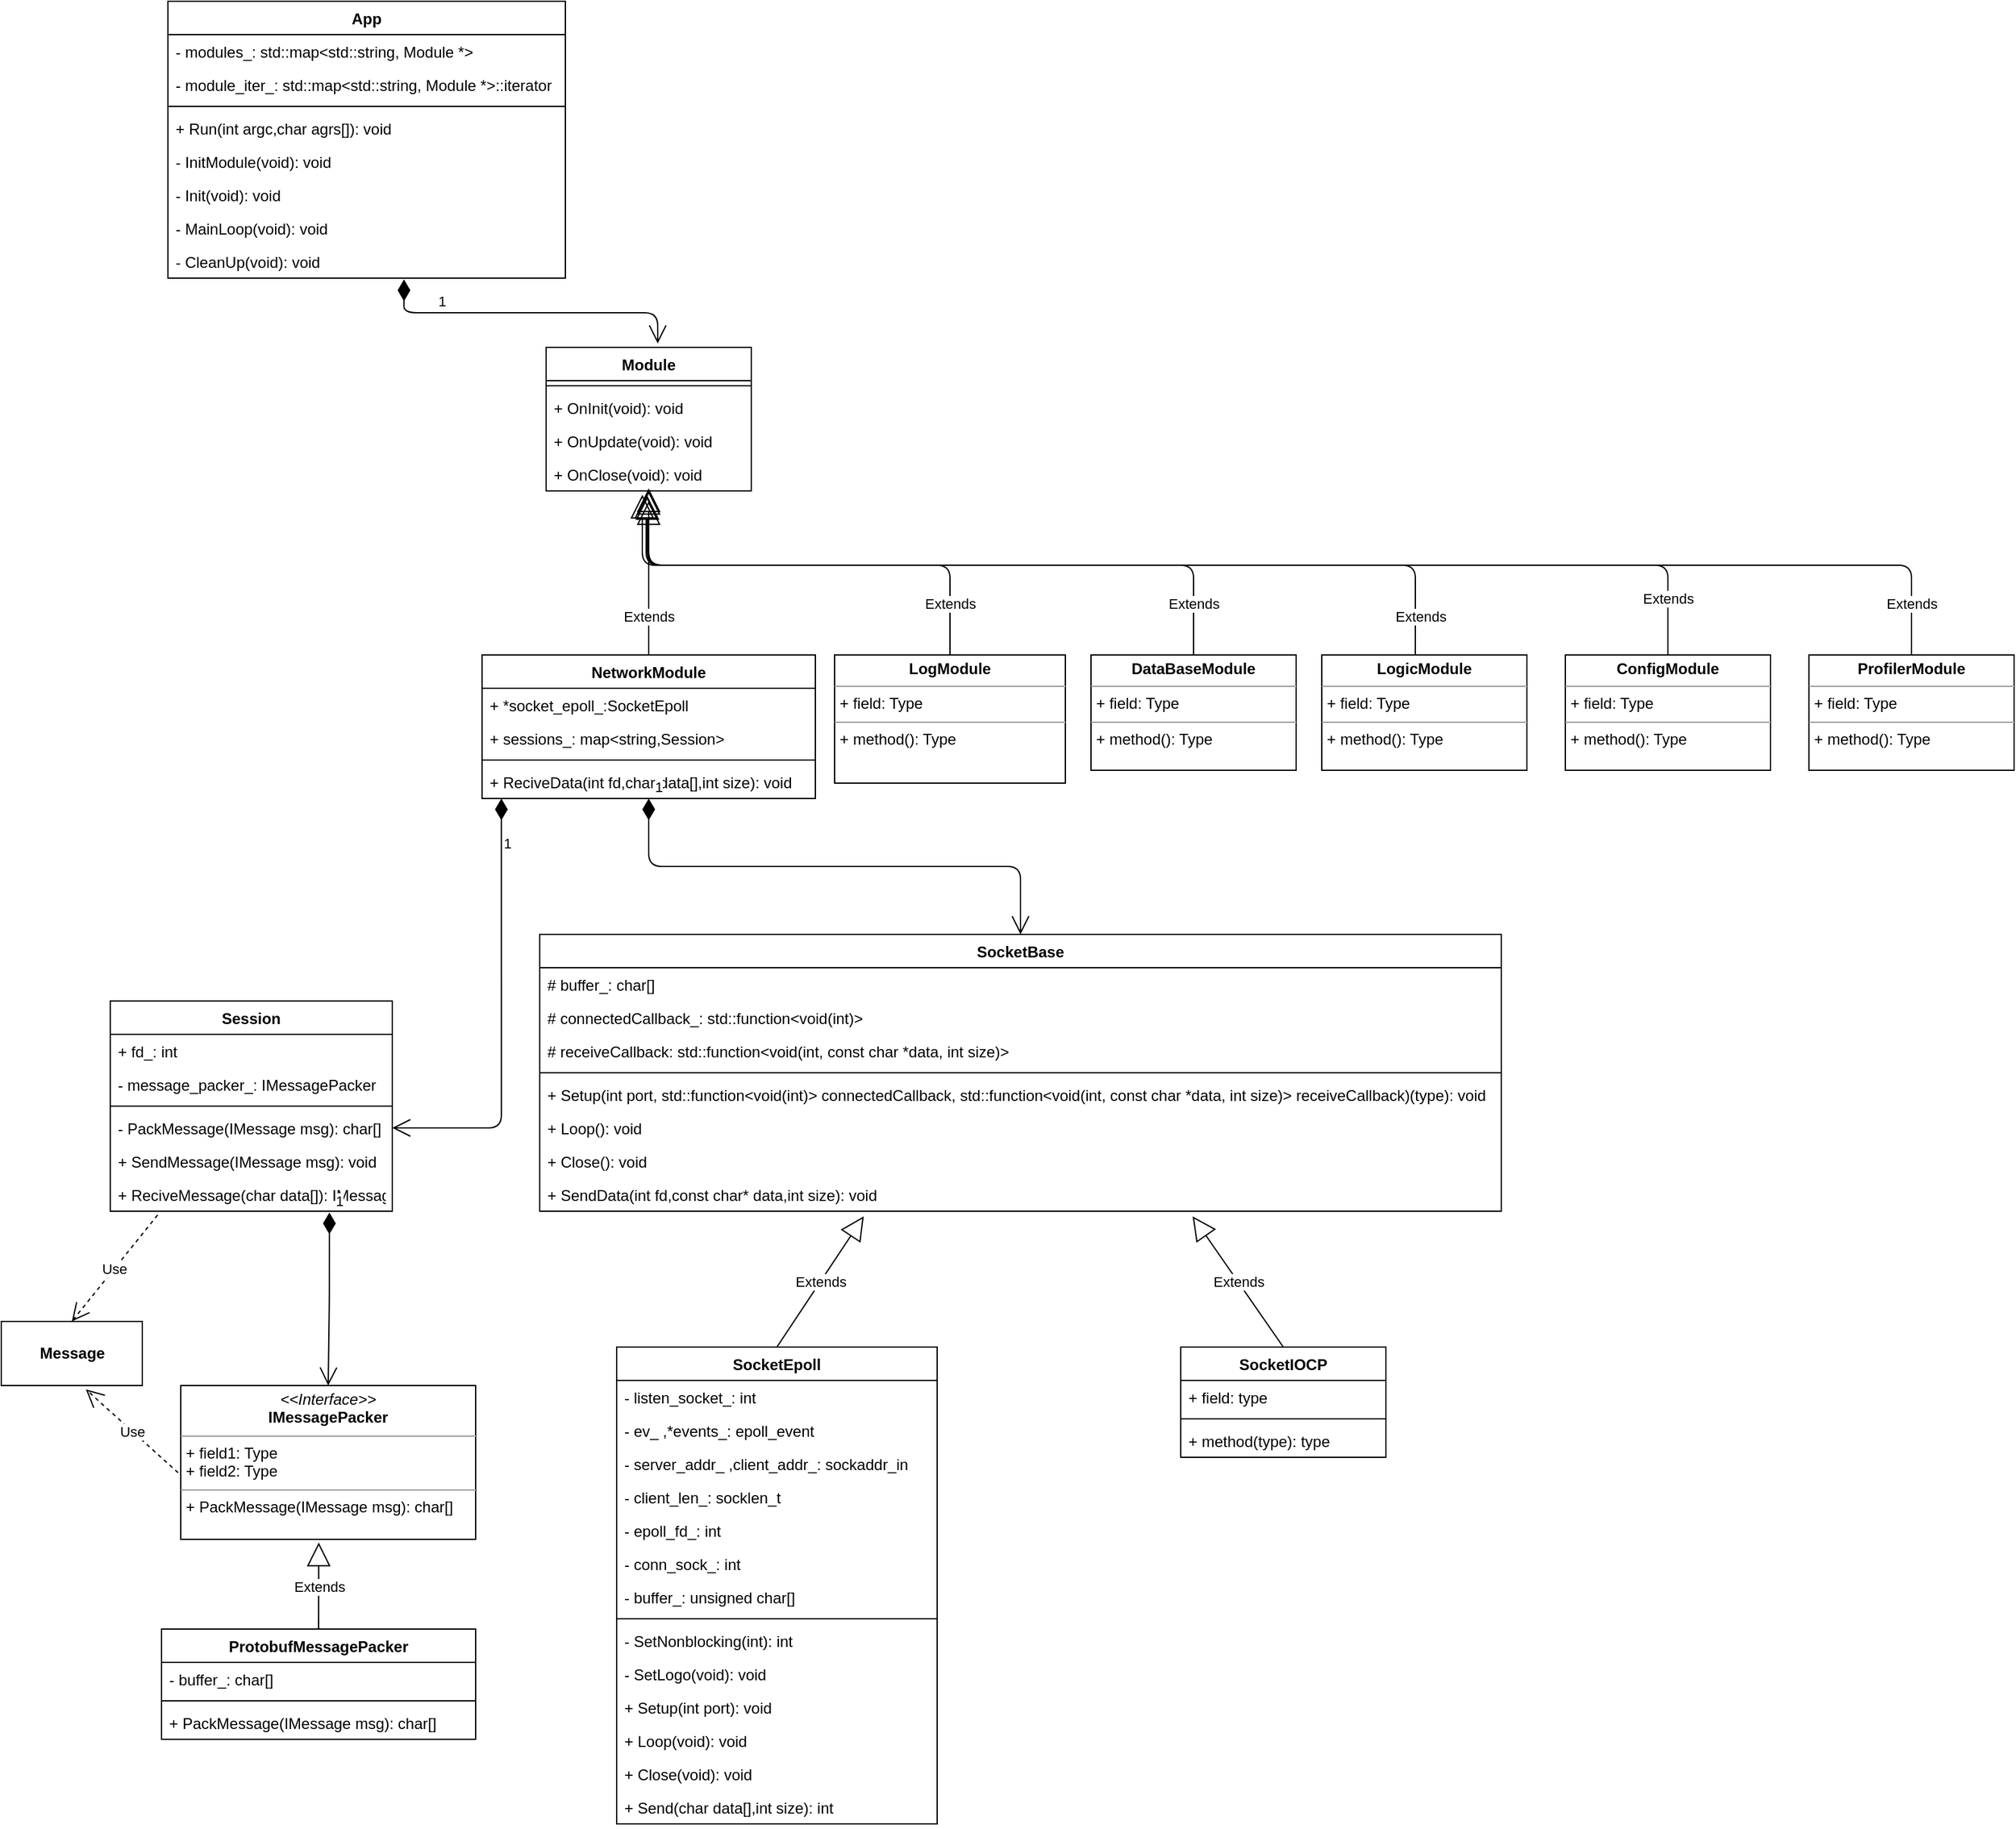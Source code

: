 <mxfile version="12.7.0" type="device" pages="2"><diagram id="f5OcQ_Kw0LlxEb-zgSvm" name="第 1 页"><mxGraphModel dx="1422" dy="750" grid="1" gridSize="10" guides="1" tooltips="1" connect="1" arrows="1" fold="1" page="1" pageScale="1" pageWidth="3300" pageHeight="4681" math="0" shadow="0"><root><mxCell id="0"/><mxCell id="1" parent="0"/><mxCell id="JoqMdwuSO7_JQY4rTQkl-5" value="Module" style="swimlane;fontStyle=1;align=center;verticalAlign=top;childLayout=stackLayout;horizontal=1;startSize=26;horizontalStack=0;resizeParent=1;resizeParentMax=0;resizeLast=0;collapsible=1;marginBottom=0;" parent="1" vertex="1"><mxGeometry x="535" y="290" width="160" height="112" as="geometry"/></mxCell><mxCell id="JoqMdwuSO7_JQY4rTQkl-7" value="" style="line;strokeWidth=1;fillColor=none;align=left;verticalAlign=middle;spacingTop=-1;spacingLeft=3;spacingRight=3;rotatable=0;labelPosition=right;points=[];portConstraint=eastwest;" parent="JoqMdwuSO7_JQY4rTQkl-5" vertex="1"><mxGeometry y="26" width="160" height="8" as="geometry"/></mxCell><mxCell id="JoqMdwuSO7_JQY4rTQkl-8" value="+ OnInit(void): void" style="text;strokeColor=none;fillColor=none;align=left;verticalAlign=top;spacingLeft=4;spacingRight=4;overflow=hidden;rotatable=0;points=[[0,0.5],[1,0.5]];portConstraint=eastwest;" parent="JoqMdwuSO7_JQY4rTQkl-5" vertex="1"><mxGeometry y="34" width="160" height="26" as="geometry"/></mxCell><mxCell id="JoqMdwuSO7_JQY4rTQkl-9" value="+ OnUpdate(void): void" style="text;strokeColor=none;fillColor=none;align=left;verticalAlign=top;spacingLeft=4;spacingRight=4;overflow=hidden;rotatable=0;points=[[0,0.5],[1,0.5]];portConstraint=eastwest;" parent="JoqMdwuSO7_JQY4rTQkl-5" vertex="1"><mxGeometry y="60" width="160" height="26" as="geometry"/></mxCell><mxCell id="JoqMdwuSO7_JQY4rTQkl-10" value="+ OnClose(void): void" style="text;strokeColor=none;fillColor=none;align=left;verticalAlign=top;spacingLeft=4;spacingRight=4;overflow=hidden;rotatable=0;points=[[0,0.5],[1,0.5]];portConstraint=eastwest;" parent="JoqMdwuSO7_JQY4rTQkl-5" vertex="1"><mxGeometry y="86" width="160" height="26" as="geometry"/></mxCell><mxCell id="JoqMdwuSO7_JQY4rTQkl-18" value="NetworkModule" style="swimlane;fontStyle=1;align=center;verticalAlign=top;childLayout=stackLayout;horizontal=1;startSize=26;horizontalStack=0;resizeParent=1;resizeParentMax=0;resizeLast=0;collapsible=1;marginBottom=0;" parent="1" vertex="1"><mxGeometry x="485" y="530" width="260" height="112" as="geometry"><mxRectangle x="320" y="290" width="120" height="26" as="alternateBounds"/></mxGeometry></mxCell><mxCell id="JoqMdwuSO7_JQY4rTQkl-26" value="+ *socket_epoll_:SocketEpoll" style="text;strokeColor=none;fillColor=none;align=left;verticalAlign=top;spacingLeft=4;spacingRight=4;overflow=hidden;rotatable=0;points=[[0,0.5],[1,0.5]];portConstraint=eastwest;" parent="JoqMdwuSO7_JQY4rTQkl-18" vertex="1"><mxGeometry y="26" width="260" height="26" as="geometry"/></mxCell><mxCell id="JoqMdwuSO7_JQY4rTQkl-19" value="+ sessions_: map&lt;string,Session&gt;" style="text;strokeColor=none;fillColor=none;align=left;verticalAlign=top;spacingLeft=4;spacingRight=4;overflow=hidden;rotatable=0;points=[[0,0.5],[1,0.5]];portConstraint=eastwest;" parent="JoqMdwuSO7_JQY4rTQkl-18" vertex="1"><mxGeometry y="52" width="260" height="26" as="geometry"/></mxCell><mxCell id="JoqMdwuSO7_JQY4rTQkl-20" value="" style="line;strokeWidth=1;fillColor=none;align=left;verticalAlign=middle;spacingTop=-1;spacingLeft=3;spacingRight=3;rotatable=0;labelPosition=right;points=[];portConstraint=eastwest;" parent="JoqMdwuSO7_JQY4rTQkl-18" vertex="1"><mxGeometry y="78" width="260" height="8" as="geometry"/></mxCell><mxCell id="JoqMdwuSO7_JQY4rTQkl-21" value="+ ReciveData(int fd,char data[],int size): void" style="text;strokeColor=none;fillColor=none;align=left;verticalAlign=top;spacingLeft=4;spacingRight=4;overflow=hidden;rotatable=0;points=[[0,0.5],[1,0.5]];portConstraint=eastwest;" parent="JoqMdwuSO7_JQY4rTQkl-18" vertex="1"><mxGeometry y="86" width="260" height="26" as="geometry"/></mxCell><mxCell id="JoqMdwuSO7_JQY4rTQkl-25" value="Extends" style="endArrow=block;endSize=16;endFill=0;html=1;entryX=0.5;entryY=1;entryDx=0;entryDy=0;exitX=0.5;exitY=0;exitDx=0;exitDy=0;" parent="1" source="JoqMdwuSO7_JQY4rTQkl-18" target="JoqMdwuSO7_JQY4rTQkl-5" edge="1"><mxGeometry x="-0.531" width="160" relative="1" as="geometry"><mxPoint x="410" y="470" as="sourcePoint"/><mxPoint x="570" y="470" as="targetPoint"/><mxPoint as="offset"/></mxGeometry></mxCell><mxCell id="JoqMdwuSO7_JQY4rTQkl-27" value="&lt;b&gt;Message&lt;/b&gt;" style="html=1;" parent="1" vertex="1"><mxGeometry x="110" y="1050" width="110" height="50" as="geometry"/></mxCell><mxCell id="JoqMdwuSO7_JQY4rTQkl-29" value="Session" style="swimlane;fontStyle=1;align=center;verticalAlign=top;childLayout=stackLayout;horizontal=1;startSize=26;horizontalStack=0;resizeParent=1;resizeParentMax=0;resizeLast=0;collapsible=1;marginBottom=0;" parent="1" vertex="1"><mxGeometry x="195" y="800" width="220" height="164" as="geometry"/></mxCell><mxCell id="JoqMdwuSO7_JQY4rTQkl-52" value="+ fd_: int" style="text;strokeColor=none;fillColor=none;align=left;verticalAlign=top;spacingLeft=4;spacingRight=4;overflow=hidden;rotatable=0;points=[[0,0.5],[1,0.5]];portConstraint=eastwest;" parent="JoqMdwuSO7_JQY4rTQkl-29" vertex="1"><mxGeometry y="26" width="220" height="26" as="geometry"/></mxCell><mxCell id="JoqMdwuSO7_JQY4rTQkl-30" value="- message_packer_: IMessagePacker" style="text;strokeColor=none;fillColor=none;align=left;verticalAlign=top;spacingLeft=4;spacingRight=4;overflow=hidden;rotatable=0;points=[[0,0.5],[1,0.5]];portConstraint=eastwest;" parent="JoqMdwuSO7_JQY4rTQkl-29" vertex="1"><mxGeometry y="52" width="220" height="26" as="geometry"/></mxCell><mxCell id="JoqMdwuSO7_JQY4rTQkl-31" value="" style="line;strokeWidth=1;fillColor=none;align=left;verticalAlign=middle;spacingTop=-1;spacingLeft=3;spacingRight=3;rotatable=0;labelPosition=right;points=[];portConstraint=eastwest;" parent="JoqMdwuSO7_JQY4rTQkl-29" vertex="1"><mxGeometry y="78" width="220" height="8" as="geometry"/></mxCell><mxCell id="JoqMdwuSO7_JQY4rTQkl-32" value="- PackMessage(IMessage msg): char[]" style="text;strokeColor=none;fillColor=none;align=left;verticalAlign=top;spacingLeft=4;spacingRight=4;overflow=hidden;rotatable=0;points=[[0,0.5],[1,0.5]];portConstraint=eastwest;" parent="JoqMdwuSO7_JQY4rTQkl-29" vertex="1"><mxGeometry y="86" width="220" height="26" as="geometry"/></mxCell><mxCell id="JoqMdwuSO7_JQY4rTQkl-46" value="+ SendMessage(IMessage msg): void" style="text;strokeColor=none;fillColor=none;align=left;verticalAlign=top;spacingLeft=4;spacingRight=4;overflow=hidden;rotatable=0;points=[[0,0.5],[1,0.5]];portConstraint=eastwest;" parent="JoqMdwuSO7_JQY4rTQkl-29" vertex="1"><mxGeometry y="112" width="220" height="26" as="geometry"/></mxCell><mxCell id="JoqMdwuSO7_JQY4rTQkl-47" value="+ ReciveMessage(char data[]): IMessage" style="text;strokeColor=none;fillColor=none;align=left;verticalAlign=top;spacingLeft=4;spacingRight=4;overflow=hidden;rotatable=0;points=[[0,0.5],[1,0.5]];portConstraint=eastwest;" parent="JoqMdwuSO7_JQY4rTQkl-29" vertex="1"><mxGeometry y="138" width="220" height="26" as="geometry"/></mxCell><mxCell id="JoqMdwuSO7_JQY4rTQkl-36" value="App" style="swimlane;fontStyle=1;align=center;verticalAlign=top;childLayout=stackLayout;horizontal=1;startSize=26;horizontalStack=0;resizeParent=1;resizeParentMax=0;resizeLast=0;collapsible=1;marginBottom=0;" parent="1" vertex="1"><mxGeometry x="240" y="20" width="310" height="216" as="geometry"/></mxCell><mxCell id="JoqMdwuSO7_JQY4rTQkl-37" value="- modules_: std::map&lt;std::string, Module *&gt;" style="text;strokeColor=none;fillColor=none;align=left;verticalAlign=top;spacingLeft=4;spacingRight=4;overflow=hidden;rotatable=0;points=[[0,0.5],[1,0.5]];portConstraint=eastwest;" parent="JoqMdwuSO7_JQY4rTQkl-36" vertex="1"><mxGeometry y="26" width="310" height="26" as="geometry"/></mxCell><mxCell id="JoqMdwuSO7_JQY4rTQkl-40" value="- module_iter_: std::map&lt;std::string, Module *&gt;::iterator" style="text;strokeColor=none;fillColor=none;align=left;verticalAlign=top;spacingLeft=4;spacingRight=4;overflow=hidden;rotatable=0;points=[[0,0.5],[1,0.5]];portConstraint=eastwest;" parent="JoqMdwuSO7_JQY4rTQkl-36" vertex="1"><mxGeometry y="52" width="310" height="26" as="geometry"/></mxCell><mxCell id="JoqMdwuSO7_JQY4rTQkl-38" value="" style="line;strokeWidth=1;fillColor=none;align=left;verticalAlign=middle;spacingTop=-1;spacingLeft=3;spacingRight=3;rotatable=0;labelPosition=right;points=[];portConstraint=eastwest;" parent="JoqMdwuSO7_JQY4rTQkl-36" vertex="1"><mxGeometry y="78" width="310" height="8" as="geometry"/></mxCell><mxCell id="JoqMdwuSO7_JQY4rTQkl-39" value="+ Run(int argc,char agrs[]): void" style="text;strokeColor=none;fillColor=none;align=left;verticalAlign=top;spacingLeft=4;spacingRight=4;overflow=hidden;rotatable=0;points=[[0,0.5],[1,0.5]];portConstraint=eastwest;" parent="JoqMdwuSO7_JQY4rTQkl-36" vertex="1"><mxGeometry y="86" width="310" height="26" as="geometry"/></mxCell><mxCell id="JoqMdwuSO7_JQY4rTQkl-41" value="- InitModule(void): void" style="text;strokeColor=none;fillColor=none;align=left;verticalAlign=top;spacingLeft=4;spacingRight=4;overflow=hidden;rotatable=0;points=[[0,0.5],[1,0.5]];portConstraint=eastwest;" parent="JoqMdwuSO7_JQY4rTQkl-36" vertex="1"><mxGeometry y="112" width="310" height="26" as="geometry"/></mxCell><mxCell id="JoqMdwuSO7_JQY4rTQkl-42" value="- Init(void): void" style="text;strokeColor=none;fillColor=none;align=left;verticalAlign=top;spacingLeft=4;spacingRight=4;overflow=hidden;rotatable=0;points=[[0,0.5],[1,0.5]];portConstraint=eastwest;" parent="JoqMdwuSO7_JQY4rTQkl-36" vertex="1"><mxGeometry y="138" width="310" height="26" as="geometry"/></mxCell><mxCell id="JoqMdwuSO7_JQY4rTQkl-43" value="- MainLoop(void): void" style="text;strokeColor=none;fillColor=none;align=left;verticalAlign=top;spacingLeft=4;spacingRight=4;overflow=hidden;rotatable=0;points=[[0,0.5],[1,0.5]];portConstraint=eastwest;" parent="JoqMdwuSO7_JQY4rTQkl-36" vertex="1"><mxGeometry y="164" width="310" height="26" as="geometry"/></mxCell><mxCell id="JoqMdwuSO7_JQY4rTQkl-44" value="- CleanUp(void): void" style="text;strokeColor=none;fillColor=none;align=left;verticalAlign=top;spacingLeft=4;spacingRight=4;overflow=hidden;rotatable=0;points=[[0,0.5],[1,0.5]];portConstraint=eastwest;" parent="JoqMdwuSO7_JQY4rTQkl-36" vertex="1"><mxGeometry y="190" width="310" height="26" as="geometry"/></mxCell><mxCell id="JoqMdwuSO7_JQY4rTQkl-51" value="1" style="endArrow=open;html=1;endSize=12;startArrow=diamondThin;startSize=14;startFill=1;edgeStyle=orthogonalEdgeStyle;align=left;verticalAlign=bottom;exitX=0.058;exitY=1;exitDx=0;exitDy=0;entryX=1;entryY=0.5;entryDx=0;entryDy=0;exitPerimeter=0;" parent="1" source="JoqMdwuSO7_JQY4rTQkl-21" target="JoqMdwuSO7_JQY4rTQkl-32" edge="1"><mxGeometry x="-0.74" relative="1" as="geometry"><mxPoint x="510" y="583" as="sourcePoint"/><mxPoint x="390" y="480" as="targetPoint"/><mxPoint as="offset"/></mxGeometry></mxCell><mxCell id="JoqMdwuSO7_JQY4rTQkl-63" value="SocketEpoll" style="swimlane;fontStyle=1;align=center;verticalAlign=top;childLayout=stackLayout;horizontal=1;startSize=26;horizontalStack=0;resizeParent=1;resizeParentMax=0;resizeLast=0;collapsible=1;marginBottom=0;" parent="1" vertex="1"><mxGeometry x="590" y="1070" width="250" height="372" as="geometry"/></mxCell><mxCell id="JoqMdwuSO7_JQY4rTQkl-64" value="- listen_socket_: int" style="text;strokeColor=none;fillColor=none;align=left;verticalAlign=top;spacingLeft=4;spacingRight=4;overflow=hidden;rotatable=0;points=[[0,0.5],[1,0.5]];portConstraint=eastwest;" parent="JoqMdwuSO7_JQY4rTQkl-63" vertex="1"><mxGeometry y="26" width="250" height="26" as="geometry"/></mxCell><mxCell id="JoqMdwuSO7_JQY4rTQkl-74" value="- ev_ ,*events_: epoll_event" style="text;strokeColor=none;fillColor=none;align=left;verticalAlign=top;spacingLeft=4;spacingRight=4;overflow=hidden;rotatable=0;points=[[0,0.5],[1,0.5]];portConstraint=eastwest;" parent="JoqMdwuSO7_JQY4rTQkl-63" vertex="1"><mxGeometry y="52" width="250" height="26" as="geometry"/></mxCell><mxCell id="JoqMdwuSO7_JQY4rTQkl-75" value="- server_addr_ ,client_addr_: sockaddr_in" style="text;strokeColor=none;fillColor=none;align=left;verticalAlign=top;spacingLeft=4;spacingRight=4;overflow=hidden;rotatable=0;points=[[0,0.5],[1,0.5]];portConstraint=eastwest;" parent="JoqMdwuSO7_JQY4rTQkl-63" vertex="1"><mxGeometry y="78" width="250" height="26" as="geometry"/></mxCell><mxCell id="JoqMdwuSO7_JQY4rTQkl-77" value="- client_len_: socklen_t" style="text;strokeColor=none;fillColor=none;align=left;verticalAlign=top;spacingLeft=4;spacingRight=4;overflow=hidden;rotatable=0;points=[[0,0.5],[1,0.5]];portConstraint=eastwest;" parent="JoqMdwuSO7_JQY4rTQkl-63" vertex="1"><mxGeometry y="104" width="250" height="26" as="geometry"/></mxCell><mxCell id="JoqMdwuSO7_JQY4rTQkl-78" value="- epoll_fd_: int" style="text;strokeColor=none;fillColor=none;align=left;verticalAlign=top;spacingLeft=4;spacingRight=4;overflow=hidden;rotatable=0;points=[[0,0.5],[1,0.5]];portConstraint=eastwest;" parent="JoqMdwuSO7_JQY4rTQkl-63" vertex="1"><mxGeometry y="130" width="250" height="26" as="geometry"/></mxCell><mxCell id="JoqMdwuSO7_JQY4rTQkl-79" value="- conn_sock_: int" style="text;strokeColor=none;fillColor=none;align=left;verticalAlign=top;spacingLeft=4;spacingRight=4;overflow=hidden;rotatable=0;points=[[0,0.5],[1,0.5]];portConstraint=eastwest;" parent="JoqMdwuSO7_JQY4rTQkl-63" vertex="1"><mxGeometry y="156" width="250" height="26" as="geometry"/></mxCell><mxCell id="JoqMdwuSO7_JQY4rTQkl-80" value="- buffer_: unsigned char[]" style="text;strokeColor=none;fillColor=none;align=left;verticalAlign=top;spacingLeft=4;spacingRight=4;overflow=hidden;rotatable=0;points=[[0,0.5],[1,0.5]];portConstraint=eastwest;" parent="JoqMdwuSO7_JQY4rTQkl-63" vertex="1"><mxGeometry y="182" width="250" height="26" as="geometry"/></mxCell><mxCell id="JoqMdwuSO7_JQY4rTQkl-65" value="" style="line;strokeWidth=1;fillColor=none;align=left;verticalAlign=middle;spacingTop=-1;spacingLeft=3;spacingRight=3;rotatable=0;labelPosition=right;points=[];portConstraint=eastwest;" parent="JoqMdwuSO7_JQY4rTQkl-63" vertex="1"><mxGeometry y="208" width="250" height="8" as="geometry"/></mxCell><mxCell id="JoqMdwuSO7_JQY4rTQkl-83" value="- SetNonblocking(int): int" style="text;strokeColor=none;fillColor=none;align=left;verticalAlign=top;spacingLeft=4;spacingRight=4;overflow=hidden;rotatable=0;points=[[0,0.5],[1,0.5]];portConstraint=eastwest;" parent="JoqMdwuSO7_JQY4rTQkl-63" vertex="1"><mxGeometry y="216" width="250" height="26" as="geometry"/></mxCell><mxCell id="JoqMdwuSO7_JQY4rTQkl-84" value="- SetLogo(void): void" style="text;strokeColor=none;fillColor=none;align=left;verticalAlign=top;spacingLeft=4;spacingRight=4;overflow=hidden;rotatable=0;points=[[0,0.5],[1,0.5]];portConstraint=eastwest;" parent="JoqMdwuSO7_JQY4rTQkl-63" vertex="1"><mxGeometry y="242" width="250" height="26" as="geometry"/></mxCell><mxCell id="JoqMdwuSO7_JQY4rTQkl-66" value="+ Setup(int port): void" style="text;strokeColor=none;fillColor=none;align=left;verticalAlign=top;spacingLeft=4;spacingRight=4;overflow=hidden;rotatable=0;points=[[0,0.5],[1,0.5]];portConstraint=eastwest;" parent="JoqMdwuSO7_JQY4rTQkl-63" vertex="1"><mxGeometry y="268" width="250" height="26" as="geometry"/></mxCell><mxCell id="JoqMdwuSO7_JQY4rTQkl-81" value="+ Loop(void): void" style="text;strokeColor=none;fillColor=none;align=left;verticalAlign=top;spacingLeft=4;spacingRight=4;overflow=hidden;rotatable=0;points=[[0,0.5],[1,0.5]];portConstraint=eastwest;" parent="JoqMdwuSO7_JQY4rTQkl-63" vertex="1"><mxGeometry y="294" width="250" height="26" as="geometry"/></mxCell><mxCell id="JoqMdwuSO7_JQY4rTQkl-82" value="+ Close(void): void" style="text;strokeColor=none;fillColor=none;align=left;verticalAlign=top;spacingLeft=4;spacingRight=4;overflow=hidden;rotatable=0;points=[[0,0.5],[1,0.5]];portConstraint=eastwest;" parent="JoqMdwuSO7_JQY4rTQkl-63" vertex="1"><mxGeometry y="320" width="250" height="26" as="geometry"/></mxCell><mxCell id="JoqMdwuSO7_JQY4rTQkl-86" value="+ Send(char data[],int size): int" style="text;strokeColor=none;fillColor=none;align=left;verticalAlign=top;spacingLeft=4;spacingRight=4;overflow=hidden;rotatable=0;points=[[0,0.5],[1,0.5]];portConstraint=eastwest;" parent="JoqMdwuSO7_JQY4rTQkl-63" vertex="1"><mxGeometry y="346" width="250" height="26" as="geometry"/></mxCell><mxCell id="JoqMdwuSO7_JQY4rTQkl-68" value="1" style="endArrow=open;html=1;endSize=12;startArrow=diamondThin;startSize=14;startFill=1;edgeStyle=orthogonalEdgeStyle;align=left;verticalAlign=bottom;exitX=0.5;exitY=1;exitDx=0;exitDy=0;" parent="1" source="JoqMdwuSO7_JQY4rTQkl-18" target="LRkwsKB6_uA96NoXyIlt-5" edge="1"><mxGeometry x="-1" y="3" relative="1" as="geometry"><mxPoint x="770" y="590" as="sourcePoint"/><mxPoint x="735" y="750" as="targetPoint"/></mxGeometry></mxCell><mxCell id="JoqMdwuSO7_JQY4rTQkl-69" value="SocketIOCP" style="swimlane;fontStyle=1;align=center;verticalAlign=top;childLayout=stackLayout;horizontal=1;startSize=26;horizontalStack=0;resizeParent=1;resizeParentMax=0;resizeLast=0;collapsible=1;marginBottom=0;" parent="1" vertex="1"><mxGeometry x="1030" y="1070" width="160" height="86" as="geometry"/></mxCell><mxCell id="JoqMdwuSO7_JQY4rTQkl-70" value="+ field: type" style="text;strokeColor=none;fillColor=none;align=left;verticalAlign=top;spacingLeft=4;spacingRight=4;overflow=hidden;rotatable=0;points=[[0,0.5],[1,0.5]];portConstraint=eastwest;" parent="JoqMdwuSO7_JQY4rTQkl-69" vertex="1"><mxGeometry y="26" width="160" height="26" as="geometry"/></mxCell><mxCell id="JoqMdwuSO7_JQY4rTQkl-71" value="" style="line;strokeWidth=1;fillColor=none;align=left;verticalAlign=middle;spacingTop=-1;spacingLeft=3;spacingRight=3;rotatable=0;labelPosition=right;points=[];portConstraint=eastwest;" parent="JoqMdwuSO7_JQY4rTQkl-69" vertex="1"><mxGeometry y="52" width="160" height="8" as="geometry"/></mxCell><mxCell id="JoqMdwuSO7_JQY4rTQkl-72" value="+ method(type): type" style="text;strokeColor=none;fillColor=none;align=left;verticalAlign=top;spacingLeft=4;spacingRight=4;overflow=hidden;rotatable=0;points=[[0,0.5],[1,0.5]];portConstraint=eastwest;" parent="JoqMdwuSO7_JQY4rTQkl-69" vertex="1"><mxGeometry y="60" width="160" height="26" as="geometry"/></mxCell><mxCell id="JoqMdwuSO7_JQY4rTQkl-85" value="1" style="endArrow=open;html=1;endSize=12;startArrow=diamondThin;startSize=14;startFill=1;edgeStyle=orthogonalEdgeStyle;align=left;verticalAlign=bottom;entryX=0.544;entryY=-0.027;entryDx=0;entryDy=0;entryPerimeter=0;exitX=0.594;exitY=1.038;exitDx=0;exitDy=0;exitPerimeter=0;" parent="1" source="JoqMdwuSO7_JQY4rTQkl-44" target="JoqMdwuSO7_JQY4rTQkl-5" edge="1"><mxGeometry x="-0.636" y="6" relative="1" as="geometry"><mxPoint x="490" y="260" as="sourcePoint"/><mxPoint x="650" y="260" as="targetPoint"/><mxPoint x="6" y="6" as="offset"/></mxGeometry></mxCell><mxCell id="JoqMdwuSO7_JQY4rTQkl-88" value="Use" style="endArrow=open;endSize=12;dashed=1;html=1;entryX=0.5;entryY=0;entryDx=0;entryDy=0;exitX=0.168;exitY=1.115;exitDx=0;exitDy=0;exitPerimeter=0;" parent="1" source="JoqMdwuSO7_JQY4rTQkl-47" target="JoqMdwuSO7_JQY4rTQkl-27" edge="1"><mxGeometry width="160" relative="1" as="geometry"><mxPoint x="220" y="740" as="sourcePoint"/><mxPoint x="60" y="740" as="targetPoint"/></mxGeometry></mxCell><mxCell id="JoqMdwuSO7_JQY4rTQkl-89" value="1" style="endArrow=open;html=1;endSize=12;startArrow=diamondThin;startSize=14;startFill=1;edgeStyle=orthogonalEdgeStyle;align=left;verticalAlign=bottom;exitX=0.777;exitY=1.038;exitDx=0;exitDy=0;entryX=0.5;entryY=0;entryDx=0;entryDy=0;exitPerimeter=0;" parent="1" source="JoqMdwuSO7_JQY4rTQkl-47" target="JoqMdwuSO7_JQY4rTQkl-95" edge="1"><mxGeometry x="-1" y="3" relative="1" as="geometry"><mxPoint x="310" y="710" as="sourcePoint"/><mxPoint x="360" y="740" as="targetPoint"/></mxGeometry></mxCell><mxCell id="JoqMdwuSO7_JQY4rTQkl-90" value="ProtobufMessagePacker&#xA;" style="swimlane;fontStyle=1;align=center;verticalAlign=top;childLayout=stackLayout;horizontal=1;startSize=26;horizontalStack=0;resizeParent=1;resizeParentMax=0;resizeLast=0;collapsible=1;marginBottom=0;" parent="1" vertex="1"><mxGeometry x="235" y="1290" width="245" height="86" as="geometry"/></mxCell><mxCell id="JoqMdwuSO7_JQY4rTQkl-91" value="- buffer_: char[]" style="text;strokeColor=none;fillColor=none;align=left;verticalAlign=top;spacingLeft=4;spacingRight=4;overflow=hidden;rotatable=0;points=[[0,0.5],[1,0.5]];portConstraint=eastwest;" parent="JoqMdwuSO7_JQY4rTQkl-90" vertex="1"><mxGeometry y="26" width="245" height="26" as="geometry"/></mxCell><mxCell id="JoqMdwuSO7_JQY4rTQkl-92" value="" style="line;strokeWidth=1;fillColor=none;align=left;verticalAlign=middle;spacingTop=-1;spacingLeft=3;spacingRight=3;rotatable=0;labelPosition=right;points=[];portConstraint=eastwest;" parent="JoqMdwuSO7_JQY4rTQkl-90" vertex="1"><mxGeometry y="52" width="245" height="8" as="geometry"/></mxCell><mxCell id="JoqMdwuSO7_JQY4rTQkl-93" value="+ PackMessage(IMessage msg): char[]" style="text;strokeColor=none;fillColor=none;align=left;verticalAlign=top;spacingLeft=4;spacingRight=4;overflow=hidden;rotatable=0;points=[[0,0.5],[1,0.5]];portConstraint=eastwest;" parent="JoqMdwuSO7_JQY4rTQkl-90" vertex="1"><mxGeometry y="60" width="245" height="26" as="geometry"/></mxCell><mxCell id="JoqMdwuSO7_JQY4rTQkl-94" value="Extends" style="endArrow=block;endSize=16;endFill=0;html=1;exitX=0.5;exitY=0;exitDx=0;exitDy=0;entryX=0.468;entryY=1.021;entryDx=0;entryDy=0;entryPerimeter=0;" parent="1" source="JoqMdwuSO7_JQY4rTQkl-90" target="JoqMdwuSO7_JQY4rTQkl-95" edge="1"><mxGeometry width="160" relative="1" as="geometry"><mxPoint x="160" y="900" as="sourcePoint"/><mxPoint x="320" y="940" as="targetPoint"/></mxGeometry></mxCell><mxCell id="JoqMdwuSO7_JQY4rTQkl-95" value="&lt;p style=&quot;margin: 0px ; margin-top: 4px ; text-align: center&quot;&gt;&lt;i&gt;&amp;lt;&amp;lt;Interface&amp;gt;&amp;gt;&lt;/i&gt;&lt;br&gt;&lt;b&gt;IMessagePacker&lt;/b&gt;&lt;/p&gt;&lt;hr size=&quot;1&quot;&gt;&lt;p style=&quot;margin: 0px ; margin-left: 4px&quot;&gt;+ field1: Type&lt;br&gt;+ field2: Type&lt;/p&gt;&lt;hr size=&quot;1&quot;&gt;&lt;p style=&quot;margin: 0px ; margin-left: 4px&quot;&gt;+ PackMessage(IMessage msg): char[]&lt;br&gt;&lt;/p&gt;" style="verticalAlign=top;align=left;overflow=fill;fontSize=12;fontFamily=Helvetica;html=1;" parent="1" vertex="1"><mxGeometry x="250" y="1100" width="230" height="120" as="geometry"/></mxCell><mxCell id="JoqMdwuSO7_JQY4rTQkl-99" value="Use" style="endArrow=open;endSize=12;dashed=1;html=1;entryX=0.6;entryY=1.06;entryDx=0;entryDy=0;entryPerimeter=0;exitX=-0.009;exitY=0.567;exitDx=0;exitDy=0;exitPerimeter=0;" parent="1" source="JoqMdwuSO7_JQY4rTQkl-95" target="JoqMdwuSO7_JQY4rTQkl-27" edge="1"><mxGeometry width="160" relative="1" as="geometry"><mxPoint x="190" y="1180" as="sourcePoint"/><mxPoint x="30" y="1180" as="targetPoint"/></mxGeometry></mxCell><mxCell id="JoqMdwuSO7_JQY4rTQkl-101" value="Extends" style="endArrow=block;endSize=16;endFill=0;html=1;exitX=0.5;exitY=0;exitDx=0;exitDy=0;entryX=0.337;entryY=1.154;entryDx=0;entryDy=0;entryPerimeter=0;" parent="1" source="JoqMdwuSO7_JQY4rTQkl-63" target="LRkwsKB6_uA96NoXyIlt-13" edge="1"><mxGeometry width="160" relative="1" as="geometry"><mxPoint x="850" y="840" as="sourcePoint"/><mxPoint x="670" y="960" as="targetPoint"/></mxGeometry></mxCell><mxCell id="JoqMdwuSO7_JQY4rTQkl-103" value="Extends" style="endArrow=block;endSize=16;endFill=0;html=1;exitX=0.5;exitY=0;exitDx=0;exitDy=0;entryX=0.679;entryY=1.154;entryDx=0;entryDy=0;entryPerimeter=0;" parent="1" source="JoqMdwuSO7_JQY4rTQkl-69" target="LRkwsKB6_uA96NoXyIlt-13" edge="1"><mxGeometry width="160" relative="1" as="geometry"><mxPoint x="850" y="870" as="sourcePoint"/><mxPoint x="880" y="1050" as="targetPoint"/></mxGeometry></mxCell><mxCell id="WSTVF1BORYEbQ1S-z6vQ-1" value="&lt;p style=&quot;margin: 0px ; margin-top: 4px ; text-align: center&quot;&gt;&lt;b&gt;LogModule&lt;/b&gt;&lt;br&gt;&lt;/p&gt;&lt;hr size=&quot;1&quot;&gt;&lt;p style=&quot;margin: 0px ; margin-left: 4px&quot;&gt;+ field: Type&lt;/p&gt;&lt;hr size=&quot;1&quot;&gt;&lt;p style=&quot;margin: 0px ; margin-left: 4px&quot;&gt;+ method(): Type&lt;/p&gt;" style="verticalAlign=top;align=left;overflow=fill;fontSize=12;fontFamily=Helvetica;html=1;" parent="1" vertex="1"><mxGeometry x="760" y="530" width="180" height="100" as="geometry"/></mxCell><mxCell id="WSTVF1BORYEbQ1S-z6vQ-4" value="Extends" style="endArrow=block;endSize=16;endFill=0;html=1;exitX=0.5;exitY=0;exitDx=0;exitDy=0;entryX=0.494;entryY=1.154;entryDx=0;entryDy=0;entryPerimeter=0;" parent="1" source="WSTVF1BORYEbQ1S-z6vQ-1" target="JoqMdwuSO7_JQY4rTQkl-10" edge="1"><mxGeometry x="-0.778" width="160" relative="1" as="geometry"><mxPoint x="840" y="470" as="sourcePoint"/><mxPoint x="620" y="410" as="targetPoint"/><Array as="points"><mxPoint x="850" y="460"/><mxPoint x="614" y="460"/></Array><mxPoint as="offset"/></mxGeometry></mxCell><mxCell id="WSTVF1BORYEbQ1S-z6vQ-5" value="&lt;p style=&quot;margin: 0px ; margin-top: 4px ; text-align: center&quot;&gt;&lt;b&gt;DataBaseModule&lt;/b&gt;&lt;/p&gt;&lt;hr size=&quot;1&quot;&gt;&lt;p style=&quot;margin: 0px ; margin-left: 4px&quot;&gt;+ field: Type&lt;/p&gt;&lt;hr size=&quot;1&quot;&gt;&lt;p style=&quot;margin: 0px ; margin-left: 4px&quot;&gt;+ method(): Type&lt;/p&gt;" style="verticalAlign=top;align=left;overflow=fill;fontSize=12;fontFamily=Helvetica;html=1;" parent="1" vertex="1"><mxGeometry x="960" y="530" width="160" height="90" as="geometry"/></mxCell><mxCell id="WSTVF1BORYEbQ1S-z6vQ-6" value="Extends" style="endArrow=block;endSize=16;endFill=0;html=1;exitX=0.5;exitY=0;exitDx=0;exitDy=0;" parent="1" source="WSTVF1BORYEbQ1S-z6vQ-5" edge="1"><mxGeometry x="-0.853" width="160" relative="1" as="geometry"><mxPoint x="970" y="450" as="sourcePoint"/><mxPoint x="615" y="410" as="targetPoint"/><Array as="points"><mxPoint x="1040" y="460"/><mxPoint x="615" y="460"/></Array><mxPoint as="offset"/></mxGeometry></mxCell><mxCell id="WSTVF1BORYEbQ1S-z6vQ-7" value="&lt;p style=&quot;margin: 0px ; margin-top: 4px ; text-align: center&quot;&gt;&lt;b&gt;LogicModule&lt;/b&gt;&lt;/p&gt;&lt;hr size=&quot;1&quot;&gt;&lt;p style=&quot;margin: 0px ; margin-left: 4px&quot;&gt;+ field: Type&lt;/p&gt;&lt;hr size=&quot;1&quot;&gt;&lt;p style=&quot;margin: 0px ; margin-left: 4px&quot;&gt;+ method(): Type&lt;/p&gt;" style="verticalAlign=top;align=left;overflow=fill;fontSize=12;fontFamily=Helvetica;html=1;" parent="1" vertex="1"><mxGeometry x="1140" y="530" width="160" height="90" as="geometry"/></mxCell><mxCell id="WSTVF1BORYEbQ1S-z6vQ-9" value="Extends" style="endArrow=block;endSize=16;endFill=0;html=1;exitX=0.456;exitY=0;exitDx=0;exitDy=0;exitPerimeter=0;entryX=0.469;entryY=1.115;entryDx=0;entryDy=0;entryPerimeter=0;" parent="1" source="WSTVF1BORYEbQ1S-z6vQ-7" target="JoqMdwuSO7_JQY4rTQkl-10" edge="1"><mxGeometry x="-0.917" y="-4" width="160" relative="1" as="geometry"><mxPoint x="1090" y="430" as="sourcePoint"/><mxPoint x="710" y="363" as="targetPoint"/><Array as="points"><mxPoint x="1213" y="460"/><mxPoint x="610" y="460"/></Array><mxPoint as="offset"/></mxGeometry></mxCell><mxCell id="WSTVF1BORYEbQ1S-z6vQ-10" value="&lt;p style=&quot;margin: 0px ; margin-top: 4px ; text-align: center&quot;&gt;&lt;b&gt;ConfigModule&lt;/b&gt;&lt;/p&gt;&lt;hr size=&quot;1&quot;&gt;&lt;p style=&quot;margin: 0px ; margin-left: 4px&quot;&gt;+ field: Type&lt;/p&gt;&lt;hr size=&quot;1&quot;&gt;&lt;p style=&quot;margin: 0px ; margin-left: 4px&quot;&gt;+ method(): Type&lt;/p&gt;" style="verticalAlign=top;align=left;overflow=fill;fontSize=12;fontFamily=Helvetica;html=1;" parent="1" vertex="1"><mxGeometry x="1330" y="530" width="160" height="90" as="geometry"/></mxCell><mxCell id="WSTVF1BORYEbQ1S-z6vQ-11" value="Extends" style="endArrow=block;endSize=16;endFill=0;html=1;exitX=0.5;exitY=0;exitDx=0;exitDy=0;entryX=0.488;entryY=1.115;entryDx=0;entryDy=0;entryPerimeter=0;" parent="1" source="WSTVF1BORYEbQ1S-z6vQ-10" target="JoqMdwuSO7_JQY4rTQkl-10" edge="1"><mxGeometry x="-0.903" width="160" relative="1" as="geometry"><mxPoint x="1300" y="760" as="sourcePoint"/><mxPoint x="1460" y="760" as="targetPoint"/><Array as="points"><mxPoint x="1410" y="460"/><mxPoint x="613" y="460"/></Array><mxPoint as="offset"/></mxGeometry></mxCell><mxCell id="WSTVF1BORYEbQ1S-z6vQ-12" value="&lt;p style=&quot;margin: 0px ; margin-top: 4px ; text-align: center&quot;&gt;&lt;b&gt;ProfilerModule&lt;/b&gt;&lt;/p&gt;&lt;hr size=&quot;1&quot;&gt;&lt;p style=&quot;margin: 0px ; margin-left: 4px&quot;&gt;+ field: Type&lt;/p&gt;&lt;hr size=&quot;1&quot;&gt;&lt;p style=&quot;margin: 0px ; margin-left: 4px&quot;&gt;+ method(): Type&lt;/p&gt;" style="verticalAlign=top;align=left;overflow=fill;fontSize=12;fontFamily=Helvetica;html=1;" parent="1" vertex="1"><mxGeometry x="1520" y="530" width="160" height="90" as="geometry"/></mxCell><mxCell id="WSTVF1BORYEbQ1S-z6vQ-13" value="Extends" style="endArrow=block;endSize=16;endFill=0;html=1;exitX=0.5;exitY=0;exitDx=0;exitDy=0;" parent="1" source="WSTVF1BORYEbQ1S-z6vQ-12" edge="1"><mxGeometry x="-0.928" width="160" relative="1" as="geometry"><mxPoint x="1580" y="470" as="sourcePoint"/><mxPoint x="615" y="400" as="targetPoint"/><Array as="points"><mxPoint x="1600" y="460"/><mxPoint x="615" y="460"/></Array><mxPoint as="offset"/></mxGeometry></mxCell><mxCell id="LRkwsKB6_uA96NoXyIlt-5" value="SocketBase" style="swimlane;fontStyle=1;align=center;verticalAlign=top;childLayout=stackLayout;horizontal=1;startSize=26;horizontalStack=0;resizeParent=1;resizeParentMax=0;resizeLast=0;collapsible=1;marginBottom=0;" vertex="1" parent="1"><mxGeometry x="530" y="748" width="750" height="216" as="geometry"/></mxCell><mxCell id="LRkwsKB6_uA96NoXyIlt-6" value="# buffer_: char[]" style="text;strokeColor=none;fillColor=none;align=left;verticalAlign=top;spacingLeft=4;spacingRight=4;overflow=hidden;rotatable=0;points=[[0,0.5],[1,0.5]];portConstraint=eastwest;" vertex="1" parent="LRkwsKB6_uA96NoXyIlt-5"><mxGeometry y="26" width="750" height="26" as="geometry"/></mxCell><mxCell id="LRkwsKB6_uA96NoXyIlt-9" value="# connectedCallback_: std::function&lt;void(int)&gt;" style="text;strokeColor=none;fillColor=none;align=left;verticalAlign=top;spacingLeft=4;spacingRight=4;overflow=hidden;rotatable=0;points=[[0,0.5],[1,0.5]];portConstraint=eastwest;" vertex="1" parent="LRkwsKB6_uA96NoXyIlt-5"><mxGeometry y="52" width="750" height="26" as="geometry"/></mxCell><mxCell id="LRkwsKB6_uA96NoXyIlt-10" value="# receiveCallback: std::function&lt;void(int, const char *data, int size)&gt;" style="text;strokeColor=none;fillColor=none;align=left;verticalAlign=top;spacingLeft=4;spacingRight=4;overflow=hidden;rotatable=0;points=[[0,0.5],[1,0.5]];portConstraint=eastwest;" vertex="1" parent="LRkwsKB6_uA96NoXyIlt-5"><mxGeometry y="78" width="750" height="26" as="geometry"/></mxCell><mxCell id="LRkwsKB6_uA96NoXyIlt-7" value="" style="line;strokeWidth=1;fillColor=none;align=left;verticalAlign=middle;spacingTop=-1;spacingLeft=3;spacingRight=3;rotatable=0;labelPosition=right;points=[];portConstraint=eastwest;" vertex="1" parent="LRkwsKB6_uA96NoXyIlt-5"><mxGeometry y="104" width="750" height="8" as="geometry"/></mxCell><mxCell id="LRkwsKB6_uA96NoXyIlt-8" value="+ Setup(int port, std::function&lt;void(int)&gt; connectedCallback, std::function&lt;void(int, const char *data, int size)&gt; receiveCallback)(type): void" style="text;strokeColor=none;fillColor=none;align=left;verticalAlign=top;spacingLeft=4;spacingRight=4;overflow=hidden;rotatable=0;points=[[0,0.5],[1,0.5]];portConstraint=eastwest;" vertex="1" parent="LRkwsKB6_uA96NoXyIlt-5"><mxGeometry y="112" width="750" height="26" as="geometry"/></mxCell><mxCell id="LRkwsKB6_uA96NoXyIlt-11" value="+ Loop(): void" style="text;strokeColor=none;fillColor=none;align=left;verticalAlign=top;spacingLeft=4;spacingRight=4;overflow=hidden;rotatable=0;points=[[0,0.5],[1,0.5]];portConstraint=eastwest;" vertex="1" parent="LRkwsKB6_uA96NoXyIlt-5"><mxGeometry y="138" width="750" height="26" as="geometry"/></mxCell><mxCell id="LRkwsKB6_uA96NoXyIlt-12" value="+ Close(): void" style="text;strokeColor=none;fillColor=none;align=left;verticalAlign=top;spacingLeft=4;spacingRight=4;overflow=hidden;rotatable=0;points=[[0,0.5],[1,0.5]];portConstraint=eastwest;" vertex="1" parent="LRkwsKB6_uA96NoXyIlt-5"><mxGeometry y="164" width="750" height="26" as="geometry"/></mxCell><mxCell id="LRkwsKB6_uA96NoXyIlt-13" value="+ SendData(int fd,const char* data,int size): void" style="text;strokeColor=none;fillColor=none;align=left;verticalAlign=top;spacingLeft=4;spacingRight=4;overflow=hidden;rotatable=0;points=[[0,0.5],[1,0.5]];portConstraint=eastwest;" vertex="1" parent="LRkwsKB6_uA96NoXyIlt-5"><mxGeometry y="190" width="750" height="26" as="geometry"/></mxCell></root></mxGraphModel></diagram><diagram id="WYOaBkyXiIEUOrB4hFKi" name="第 2 页"><mxGraphModel dx="1422" dy="755" grid="1" gridSize="10" guides="1" tooltips="1" connect="1" arrows="1" fold="1" page="1" pageScale="1" pageWidth="3300" pageHeight="4681" math="0" shadow="0"><root><mxCell id="_S1jiSkrVp1Y3xyPj0lv-0"/><mxCell id="_S1jiSkrVp1Y3xyPj0lv-1" parent="_S1jiSkrVp1Y3xyPj0lv-0"/><mxCell id="jlnJNQGAhRTSblWPqRYU-0" value="LoginServer" style="swimlane;fontStyle=0;childLayout=stackLayout;horizontal=1;startSize=26;fillColor=#e0e0e0;horizontalStack=0;resizeParent=1;resizeParentMax=0;resizeLast=0;collapsible=1;marginBottom=0;swimlaneFillColor=#ffffff;align=center;fontSize=14;" vertex="1" parent="_S1jiSkrVp1Y3xyPj0lv-1"><mxGeometry x="283" width="160" height="52" as="geometry"/></mxCell><mxCell id="jlnJNQGAhRTSblWPqRYU-1" value="登录服务器" style="text;strokeColor=none;fillColor=none;spacingLeft=4;spacingRight=4;overflow=hidden;rotatable=0;points=[[0,0.5],[1,0.5]];portConstraint=eastwest;fontSize=12;" vertex="1" parent="jlnJNQGAhRTSblWPqRYU-0"><mxGeometry y="26" width="160" height="26" as="geometry"/></mxCell><mxCell id="jlnJNQGAhRTSblWPqRYU-2" value="GateServer" style="swimlane;fontStyle=0;childLayout=stackLayout;horizontal=1;startSize=26;fillColor=#e0e0e0;horizontalStack=0;resizeParent=1;resizeParentMax=0;resizeLast=0;collapsible=1;marginBottom=0;swimlaneFillColor=#ffffff;align=center;fontSize=14;" vertex="1" parent="_S1jiSkrVp1Y3xyPj0lv-1"><mxGeometry x="283" y="180" width="160" height="52" as="geometry"/></mxCell><mxCell id="jlnJNQGAhRTSblWPqRYU-3" value="网关服务器" style="text;strokeColor=none;fillColor=none;spacingLeft=4;spacingRight=4;overflow=hidden;rotatable=0;points=[[0,0.5],[1,0.5]];portConstraint=eastwest;fontSize=12;" vertex="1" parent="jlnJNQGAhRTSblWPqRYU-2"><mxGeometry y="26" width="160" height="26" as="geometry"/></mxCell><mxCell id="jlnJNQGAhRTSblWPqRYU-4" value="BattleServer" style="swimlane;fontStyle=0;childLayout=stackLayout;horizontal=1;startSize=26;fillColor=#e0e0e0;horizontalStack=0;resizeParent=1;resizeParentMax=0;resizeLast=0;collapsible=1;marginBottom=0;swimlaneFillColor=#ffffff;align=center;fontSize=14;" vertex="1" parent="_S1jiSkrVp1Y3xyPj0lv-1"><mxGeometry x="580" y="180" width="160" height="52" as="geometry"/></mxCell><mxCell id="jlnJNQGAhRTSblWPqRYU-5" value="战场服务器" style="text;strokeColor=none;fillColor=none;spacingLeft=4;spacingRight=4;overflow=hidden;rotatable=0;points=[[0,0.5],[1,0.5]];portConstraint=eastwest;fontSize=12;" vertex="1" parent="jlnJNQGAhRTSblWPqRYU-4"><mxGeometry y="26" width="160" height="26" as="geometry"/></mxCell><mxCell id="jlnJNQGAhRTSblWPqRYU-6" value="CenterServer" style="swimlane;fontStyle=0;childLayout=stackLayout;horizontal=1;startSize=26;fillColor=#e0e0e0;horizontalStack=0;resizeParent=1;resizeParentMax=0;resizeLast=0;collapsible=1;marginBottom=0;swimlaneFillColor=#ffffff;align=center;fontSize=14;" vertex="1" parent="_S1jiSkrVp1Y3xyPj0lv-1"><mxGeometry y="190" width="160" height="52" as="geometry"/></mxCell><mxCell id="jlnJNQGAhRTSblWPqRYU-7" value="中心服务器" style="text;strokeColor=none;fillColor=none;spacingLeft=4;spacingRight=4;overflow=hidden;rotatable=0;points=[[0,0.5],[1,0.5]];portConstraint=eastwest;fontSize=12;" vertex="1" parent="jlnJNQGAhRTSblWPqRYU-6"><mxGeometry y="26" width="160" height="26" as="geometry"/></mxCell><mxCell id="jlnJNQGAhRTSblWPqRYU-8" value="" style="endArrow=none;html=1;entryX=0.488;entryY=1.115;entryDx=0;entryDy=0;entryPerimeter=0;exitX=0.5;exitY=0;exitDx=0;exitDy=0;" edge="1" parent="_S1jiSkrVp1Y3xyPj0lv-1" source="jlnJNQGAhRTSblWPqRYU-2" target="jlnJNQGAhRTSblWPqRYU-1"><mxGeometry width="50" height="50" relative="1" as="geometry"><mxPoint x="80" y="320" as="sourcePoint"/><mxPoint x="130" y="270" as="targetPoint"/></mxGeometry></mxCell><mxCell id="jlnJNQGAhRTSblWPqRYU-9" value="" style="group" vertex="1" connectable="0" parent="_S1jiSkrVp1Y3xyPj0lv-1"><mxGeometry x="322" y="300" width="65.98" height="110" as="geometry"/></mxCell><mxCell id="jlnJNQGAhRTSblWPqRYU-10" value="" style="html=1;verticalLabelPosition=bottom;align=center;labelBackgroundColor=#ffffff;verticalAlign=top;strokeWidth=2;strokeColor=#0080F0;shadow=0;dashed=0;shape=mxgraph.ios7.icons.data;" vertex="1" parent="jlnJNQGAhRTSblWPqRYU-9"><mxGeometry width="65.98" height="80" as="geometry"/></mxCell><mxCell id="jlnJNQGAhRTSblWPqRYU-11" value="数据库" style="text;html=1;strokeColor=none;fillColor=none;align=center;verticalAlign=middle;whiteSpace=wrap;rounded=0;" vertex="1" parent="jlnJNQGAhRTSblWPqRYU-9"><mxGeometry x="13" y="90" width="40" height="20" as="geometry"/></mxCell><mxCell id="jlnJNQGAhRTSblWPqRYU-12" value="" style="group" vertex="1" connectable="0" parent="_S1jiSkrVp1Y3xyPj0lv-1"><mxGeometry x="300.51" y="459" width="120" height="110" as="geometry"/></mxCell><mxCell id="jlnJNQGAhRTSblWPqRYU-13" value="" style="html=1;verticalLabelPosition=bottom;align=center;labelBackgroundColor=#ffffff;verticalAlign=top;strokeWidth=2;strokeColor=#0080F0;shadow=0;dashed=0;shape=mxgraph.ios7.icons.data;" vertex="1" parent="jlnJNQGAhRTSblWPqRYU-12"><mxGeometry x="29.49" width="65.98" height="80" as="geometry"/></mxCell><mxCell id="jlnJNQGAhRTSblWPqRYU-14" value="Redis (缓存服务)" style="text;html=1;strokeColor=none;fillColor=none;align=center;verticalAlign=middle;whiteSpace=wrap;rounded=0;" vertex="1" parent="jlnJNQGAhRTSblWPqRYU-12"><mxGeometry x="-20.51" y="90" width="107" height="20" as="geometry"/></mxCell><mxCell id="jlnJNQGAhRTSblWPqRYU-15" value="" style="endArrow=none;html=1;entryX=0.45;entryY=1.115;entryDx=0;entryDy=0;entryPerimeter=0;" edge="1" parent="_S1jiSkrVp1Y3xyPj0lv-1" source="jlnJNQGAhRTSblWPqRYU-10" target="jlnJNQGAhRTSblWPqRYU-5"><mxGeometry width="50" height="50" relative="1" as="geometry"><mxPoint x="520" y="370" as="sourcePoint"/><mxPoint x="570" y="320" as="targetPoint"/><Array as="points"><mxPoint x="652" y="344"/></Array></mxGeometry></mxCell><mxCell id="jlnJNQGAhRTSblWPqRYU-16" value="" style="endArrow=none;html=1;entryX=0.481;entryY=1.115;entryDx=0;entryDy=0;entryPerimeter=0;exitX=-0.015;exitY=0.613;exitDx=0;exitDy=0;exitPerimeter=0;" edge="1" parent="_S1jiSkrVp1Y3xyPj0lv-1" source="jlnJNQGAhRTSblWPqRYU-10" target="jlnJNQGAhRTSblWPqRYU-7"><mxGeometry width="50" height="50" relative="1" as="geometry"><mxPoint x="77" y="350" as="sourcePoint"/><mxPoint x="110" y="370" as="targetPoint"/><Array as="points"><mxPoint x="77" y="349"/></Array></mxGeometry></mxCell><mxCell id="jlnJNQGAhRTSblWPqRYU-17" value="" style="endArrow=none;html=1;entryX=0.85;entryY=1.077;entryDx=0;entryDy=0;entryPerimeter=0;exitX=-0.061;exitY=0.625;exitDx=0;exitDy=0;exitPerimeter=0;" edge="1" parent="_S1jiSkrVp1Y3xyPj0lv-1" source="jlnJNQGAhRTSblWPqRYU-13" target="jlnJNQGAhRTSblWPqRYU-7"><mxGeometry width="50" height="50" relative="1" as="geometry"><mxPoint x="140" y="460" as="sourcePoint"/><mxPoint x="190" y="410" as="targetPoint"/><Array as="points"><mxPoint x="130" y="509"/></Array></mxGeometry></mxCell></root></mxGraphModel></diagram></mxfile>
